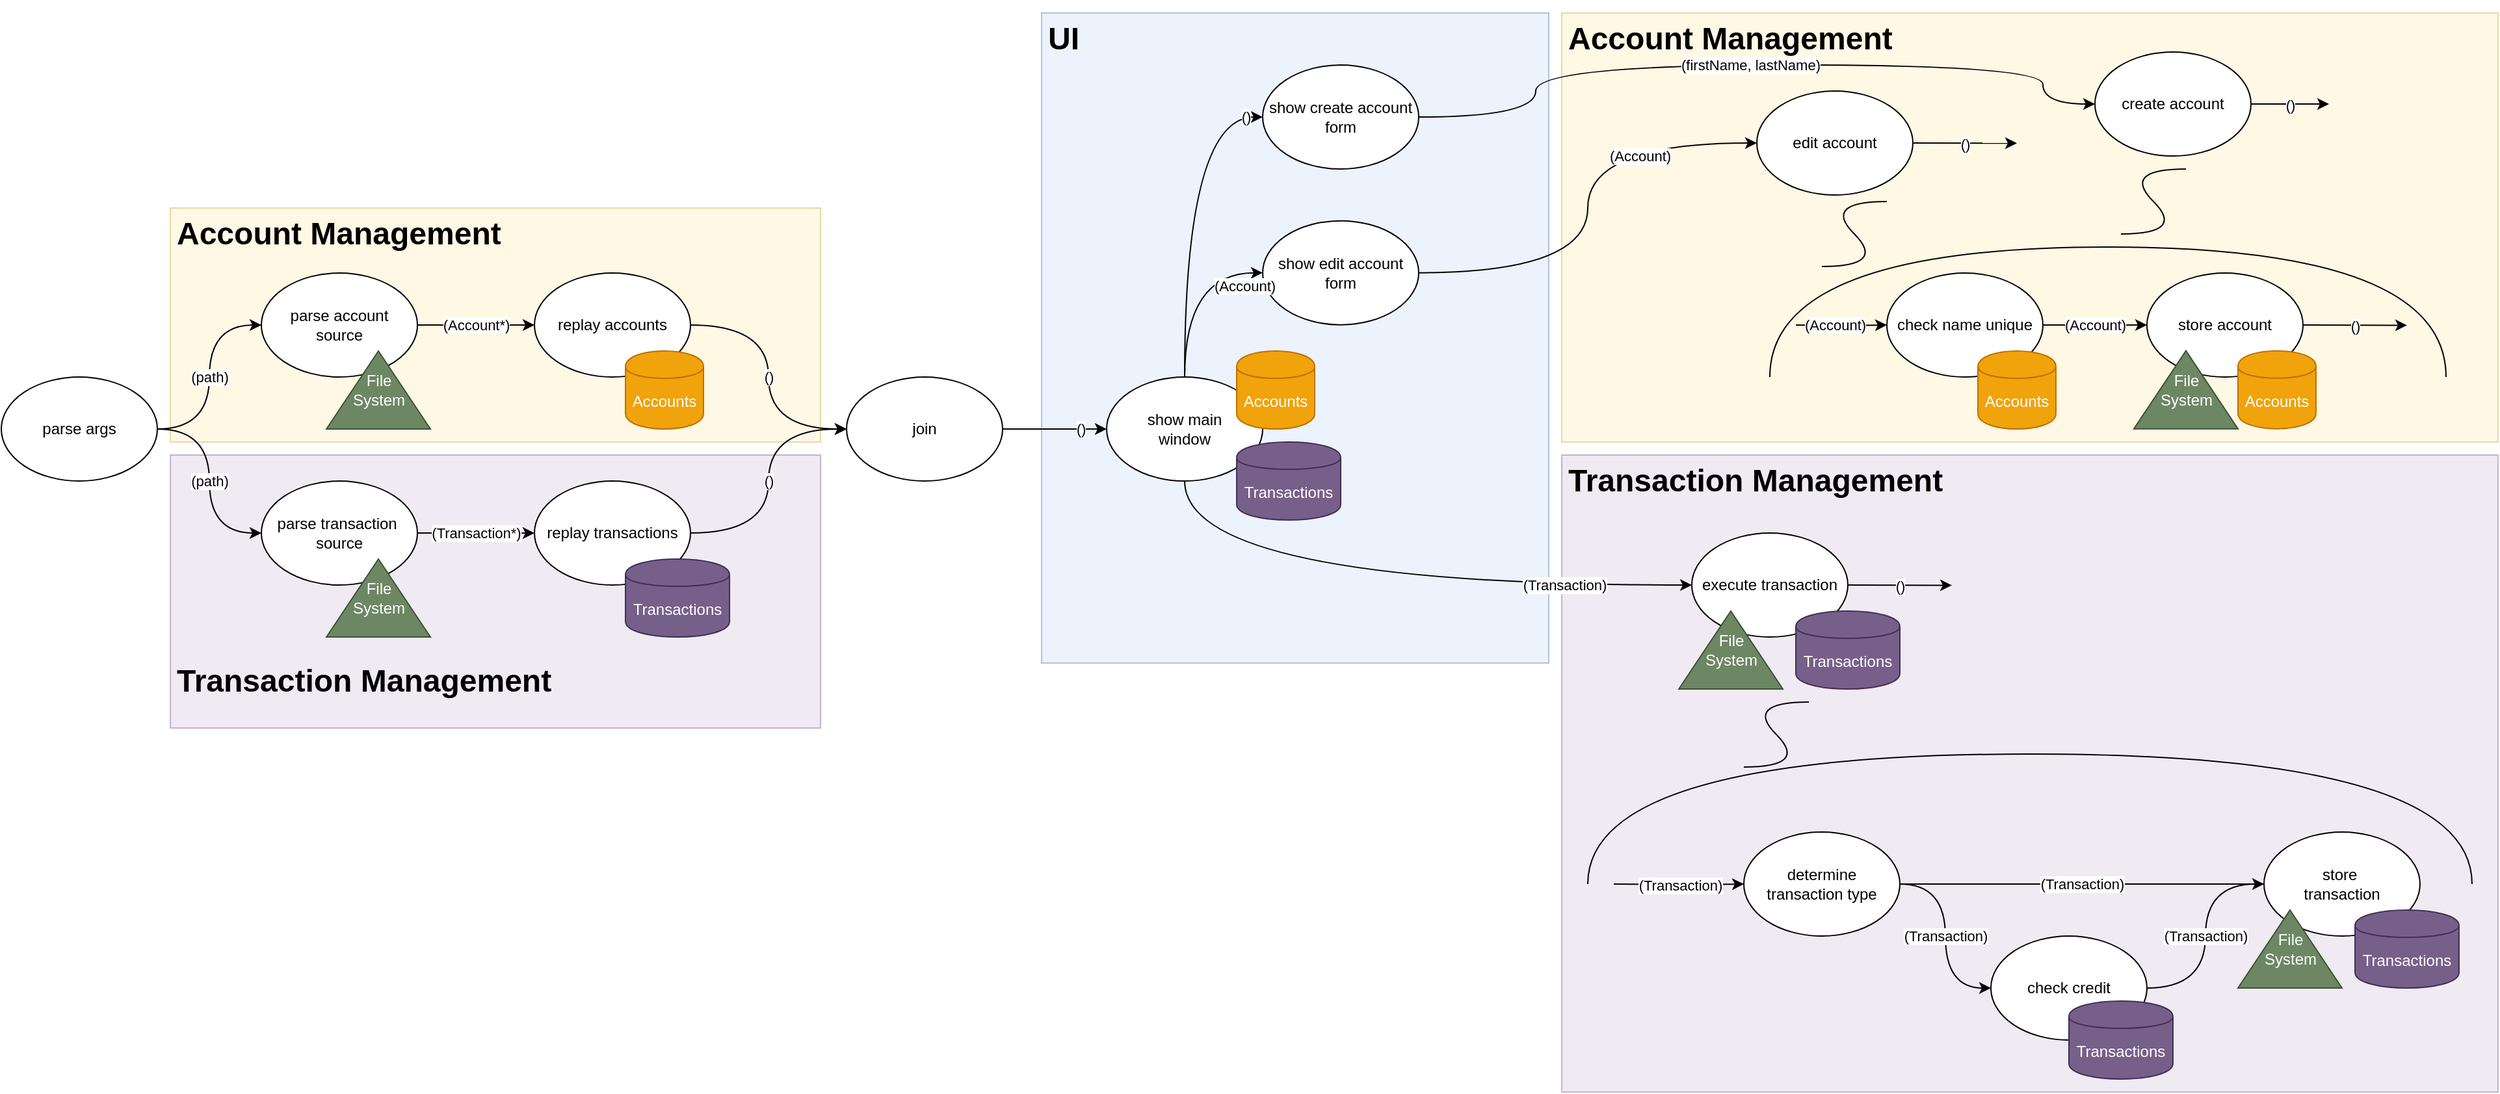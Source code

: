 <mxfile version="12.6.5" type="device"><diagram id="UuFMKqOc_4GAJXFM7MN-" name="Page-1"><mxGraphModel dx="918" dy="2002" grid="1" gridSize="10" guides="1" tooltips="1" connect="1" arrows="1" fold="1" page="1" pageScale="1" pageWidth="827" pageHeight="1169" math="0" shadow="0"><root><mxCell id="0"/><mxCell id="1" parent="0"/><mxCell id="9YYySCrU0qCCxlODrMaQ-2" value="&lt;h1&gt;Account Management&lt;/h1&gt;" style="text;html=1;strokeColor=#d6b656;fillColor=#fff2cc;spacing=5;spacingTop=-20;whiteSpace=wrap;overflow=hidden;rounded=0;shadow=0;comic=0;opacity=50;" vertex="1" parent="1"><mxGeometry x="160" y="-890" width="500" height="180" as="geometry"/></mxCell><mxCell id="9YYySCrU0qCCxlODrMaQ-1" value="&lt;h1&gt;Transaction Management&lt;/h1&gt;" style="text;html=1;strokeColor=#9673a6;fillColor=#e1d5e7;spacing=5;spacingTop=-20;whiteSpace=wrap;overflow=hidden;rounded=0;shadow=0;comic=0;opacity=50;labelPosition=center;verticalLabelPosition=middle;align=left;verticalAlign=bottom;" vertex="1" parent="1"><mxGeometry x="160" y="-700" width="500" height="210" as="geometry"/></mxCell><mxCell id="pogjdgx8DvleWzKwPH56-266" value="&lt;h1&gt;Transaction Management&lt;/h1&gt;" style="text;html=1;strokeColor=#9673a6;fillColor=#e1d5e7;spacing=5;spacingTop=-20;whiteSpace=wrap;overflow=hidden;rounded=0;shadow=0;comic=0;opacity=50;" parent="1" vertex="1"><mxGeometry x="1230" y="-700" width="720" height="490" as="geometry"/></mxCell><mxCell id="pogjdgx8DvleWzKwPH56-265" value="&lt;h1&gt;Account Management&lt;/h1&gt;" style="text;html=1;strokeColor=#d6b656;fillColor=#fff2cc;spacing=5;spacingTop=-20;whiteSpace=wrap;overflow=hidden;rounded=0;shadow=0;comic=0;opacity=50;" parent="1" vertex="1"><mxGeometry x="1230" y="-1040" width="720" height="330" as="geometry"/></mxCell><mxCell id="pogjdgx8DvleWzKwPH56-264" value="&lt;h1&gt;UI&lt;/h1&gt;" style="text;html=1;strokeColor=#6c8ebf;fillColor=#dae8fc;spacing=5;spacingTop=-20;whiteSpace=wrap;overflow=hidden;rounded=0;shadow=0;comic=0;opacity=50;" parent="1" vertex="1"><mxGeometry x="830" y="-1040" width="390" height="500" as="geometry"/></mxCell><mxCell id="pogjdgx8DvleWzKwPH56-162" value="(path)" style="edgeStyle=orthogonalEdgeStyle;rounded=0;orthogonalLoop=1;jettySize=auto;html=1;exitX=1;exitY=0.5;exitDx=0;exitDy=0;entryX=0;entryY=0.5;entryDx=0;entryDy=0;curved=1;" parent="1" source="pogjdgx8DvleWzKwPH56-160" target="pogjdgx8DvleWzKwPH56-161" edge="1"><mxGeometry relative="1" as="geometry"/></mxCell><mxCell id="pogjdgx8DvleWzKwPH56-190" value="(path)" style="rounded=0;orthogonalLoop=1;jettySize=auto;html=1;exitX=1;exitY=0.5;exitDx=0;exitDy=0;entryX=0;entryY=0.5;entryDx=0;entryDy=0;edgeStyle=orthogonalEdgeStyle;curved=1;" parent="1" source="pogjdgx8DvleWzKwPH56-160" target="pogjdgx8DvleWzKwPH56-184" edge="1"><mxGeometry relative="1" as="geometry"/></mxCell><mxCell id="pogjdgx8DvleWzKwPH56-160" value="parse args" style="ellipse;whiteSpace=wrap;html=1;" parent="1" vertex="1"><mxGeometry x="30" y="-760" width="120" height="80" as="geometry"/></mxCell><mxCell id="pogjdgx8DvleWzKwPH56-164" value="(Account*)" style="edgeStyle=orthogonalEdgeStyle;rounded=0;orthogonalLoop=1;jettySize=auto;html=1;exitX=1;exitY=0.5;exitDx=0;exitDy=0;entryX=0;entryY=0.5;entryDx=0;entryDy=0;" parent="1" source="pogjdgx8DvleWzKwPH56-161" target="pogjdgx8DvleWzKwPH56-165" edge="1"><mxGeometry relative="1" as="geometry"><mxPoint x="270" y="-800" as="targetPoint"/></mxGeometry></mxCell><mxCell id="pogjdgx8DvleWzKwPH56-161" value="parse account &lt;br&gt;source" style="ellipse;whiteSpace=wrap;html=1;" parent="1" vertex="1"><mxGeometry x="230" y="-840" width="120" height="80" as="geometry"/></mxCell><mxCell id="pogjdgx8DvleWzKwPH56-221" value="()" style="edgeStyle=orthogonalEdgeStyle;curved=1;rounded=0;orthogonalLoop=1;jettySize=auto;html=1;exitX=1;exitY=0.5;exitDx=0;exitDy=0;entryX=0;entryY=0.5;entryDx=0;entryDy=0;" parent="1" source="pogjdgx8DvleWzKwPH56-165" target="pogjdgx8DvleWzKwPH56-258" edge="1"><mxGeometry relative="1" as="geometry"/></mxCell><mxCell id="pogjdgx8DvleWzKwPH56-165" value="replay accounts" style="ellipse;whiteSpace=wrap;html=1;" parent="1" vertex="1"><mxGeometry x="440" y="-840" width="120" height="80" as="geometry"/></mxCell><mxCell id="pogjdgx8DvleWzKwPH56-171" value="File &lt;br&gt;System" style="verticalLabelPosition=middle;verticalAlign=middle;html=1;shape=mxgraph.basic.acute_triangle;dx=0.5;rounded=0;shadow=0;comic=0;horizontal=1;labelPosition=center;align=center;fillColor=#6d8764;strokeColor=#3A5431;fontColor=#ffffff;" parent="1" vertex="1"><mxGeometry x="280" y="-780" width="80" height="60" as="geometry"/></mxCell><mxCell id="pogjdgx8DvleWzKwPH56-196" value="()" style="edgeStyle=orthogonalEdgeStyle;curved=1;rounded=0;orthogonalLoop=1;jettySize=auto;html=1;exitX=1;exitY=0.5;exitDx=0;exitDy=0;" parent="1" source="pogjdgx8DvleWzKwPH56-173" edge="1"><mxGeometry relative="1" as="geometry"><mxPoint x="1820" y="-970" as="targetPoint"/></mxGeometry></mxCell><mxCell id="pogjdgx8DvleWzKwPH56-173" value="create account" style="ellipse;whiteSpace=wrap;html=1;" parent="1" vertex="1"><mxGeometry x="1640" y="-1010" width="120" height="80" as="geometry"/></mxCell><mxCell id="pogjdgx8DvleWzKwPH56-178" value="Accounts" style="shape=cylinder;whiteSpace=wrap;html=1;boundedLbl=1;backgroundOutline=1;rounded=0;shadow=0;comic=0;fillColor=#f0a30a;strokeColor=#BD7000;fontColor=#ffffff;" parent="1" vertex="1"><mxGeometry x="510" y="-780" width="60" height="60" as="geometry"/></mxCell><mxCell id="pogjdgx8DvleWzKwPH56-198" value="()" style="edgeStyle=orthogonalEdgeStyle;curved=1;rounded=0;orthogonalLoop=1;jettySize=auto;html=1;exitX=1;exitY=0.5;exitDx=0;exitDy=0;" parent="1" source="pogjdgx8DvleWzKwPH56-179" edge="1"><mxGeometry relative="1" as="geometry"><mxPoint x="1580" y="-939.83" as="targetPoint"/></mxGeometry></mxCell><mxCell id="pogjdgx8DvleWzKwPH56-179" value="edit account" style="ellipse;whiteSpace=wrap;html=1;" parent="1" vertex="1"><mxGeometry x="1380" y="-980" width="120" height="80" as="geometry"/></mxCell><mxCell id="pogjdgx8DvleWzKwPH56-181" value="(Account)" style="edgeStyle=orthogonalEdgeStyle;rounded=0;orthogonalLoop=1;jettySize=auto;html=1;entryX=0;entryY=0.5;entryDx=0;entryDy=0;exitX=1;exitY=0.5;exitDx=0;exitDy=0;curved=1;" parent="1" source="pogjdgx8DvleWzKwPH56-216" target="pogjdgx8DvleWzKwPH56-179" edge="1"><mxGeometry x="0.5" y="-10" relative="1" as="geometry"><mxPoint x="1490" y="-966.34" as="sourcePoint"/><mxPoint x="1630" y="-926.34" as="targetPoint"/><mxPoint as="offset"/></mxGeometry></mxCell><mxCell id="pogjdgx8DvleWzKwPH56-183" value="(Transaction*)" style="edgeStyle=orthogonalEdgeStyle;rounded=0;orthogonalLoop=1;jettySize=auto;html=1;exitX=1;exitY=0.5;exitDx=0;exitDy=0;entryX=0;entryY=0.5;entryDx=0;entryDy=0;" parent="1" source="pogjdgx8DvleWzKwPH56-184" target="pogjdgx8DvleWzKwPH56-187" edge="1"><mxGeometry relative="1" as="geometry"><mxPoint x="270" y="-640" as="targetPoint"/></mxGeometry></mxCell><mxCell id="pogjdgx8DvleWzKwPH56-184" value="parse transaction&amp;nbsp;&lt;br&gt;source" style="ellipse;whiteSpace=wrap;html=1;" parent="1" vertex="1"><mxGeometry x="230" y="-680" width="120" height="80" as="geometry"/></mxCell><mxCell id="pogjdgx8DvleWzKwPH56-222" value="()" style="edgeStyle=orthogonalEdgeStyle;curved=1;rounded=0;orthogonalLoop=1;jettySize=auto;html=1;exitX=1;exitY=0.5;exitDx=0;exitDy=0;entryX=0;entryY=0.5;entryDx=0;entryDy=0;" parent="1" source="pogjdgx8DvleWzKwPH56-187" target="pogjdgx8DvleWzKwPH56-258" edge="1"><mxGeometry relative="1" as="geometry"/></mxCell><mxCell id="pogjdgx8DvleWzKwPH56-187" value="replay transactions" style="ellipse;whiteSpace=wrap;html=1;" parent="1" vertex="1"><mxGeometry x="440" y="-680" width="120" height="80" as="geometry"/></mxCell><mxCell id="pogjdgx8DvleWzKwPH56-215" value="()" style="edgeStyle=orthogonalEdgeStyle;curved=1;rounded=0;orthogonalLoop=1;jettySize=auto;html=1;entryX=0;entryY=0.5;entryDx=0;entryDy=0;exitX=0.5;exitY=0;exitDx=0;exitDy=0;" parent="1" source="pogjdgx8DvleWzKwPH56-218" target="pogjdgx8DvleWzKwPH56-214" edge="1"><mxGeometry x="0.897" relative="1" as="geometry"><mxPoint x="1080" y="-1120" as="sourcePoint"/><mxPoint as="offset"/></mxGeometry></mxCell><mxCell id="pogjdgx8DvleWzKwPH56-188" value="File &lt;br&gt;System" style="verticalLabelPosition=middle;verticalAlign=middle;html=1;shape=mxgraph.basic.acute_triangle;dx=0.5;rounded=0;shadow=0;comic=0;horizontal=1;labelPosition=center;align=center;fillColor=#6d8764;strokeColor=#3A5431;fontColor=#ffffff;" parent="1" vertex="1"><mxGeometry x="280" y="-620" width="80" height="60" as="geometry"/></mxCell><mxCell id="pogjdgx8DvleWzKwPH56-189" value="Transactions" style="shape=cylinder;whiteSpace=wrap;html=1;boundedLbl=1;backgroundOutline=1;rounded=0;shadow=0;comic=0;fillColor=#76608a;strokeColor=#432D57;fontColor=#ffffff;" parent="1" vertex="1"><mxGeometry x="510" y="-620" width="80" height="60" as="geometry"/></mxCell><mxCell id="pogjdgx8DvleWzKwPH56-275" value="(firstName, lastName)" style="edgeStyle=orthogonalEdgeStyle;curved=1;rounded=0;orthogonalLoop=1;jettySize=auto;html=1;exitX=1;exitY=0.5;exitDx=0;exitDy=0;entryX=0;entryY=0.5;entryDx=0;entryDy=0;endArrow=classic;endFill=1;" parent="1" source="pogjdgx8DvleWzKwPH56-214" target="pogjdgx8DvleWzKwPH56-173" edge="1"><mxGeometry relative="1" as="geometry"><Array as="points"><mxPoint x="1210" y="-960"/><mxPoint x="1210" y="-1000"/><mxPoint x="1600" y="-1000"/><mxPoint x="1600" y="-970"/></Array></mxGeometry></mxCell><mxCell id="pogjdgx8DvleWzKwPH56-214" value="show create account form" style="ellipse;whiteSpace=wrap;html=1;" parent="1" vertex="1"><mxGeometry x="1000" y="-1000" width="120" height="80" as="geometry"/></mxCell><mxCell id="pogjdgx8DvleWzKwPH56-216" value="show edit account form" style="ellipse;whiteSpace=wrap;html=1;" parent="1" vertex="1"><mxGeometry x="1000" y="-880.17" width="120" height="80" as="geometry"/></mxCell><mxCell id="pogjdgx8DvleWzKwPH56-217" value="(Account)" style="edgeStyle=orthogonalEdgeStyle;curved=1;rounded=0;orthogonalLoop=1;jettySize=auto;html=1;entryX=0;entryY=0.5;entryDx=0;entryDy=0;exitX=0.5;exitY=0;exitDx=0;exitDy=0;" parent="1" source="pogjdgx8DvleWzKwPH56-218" target="pogjdgx8DvleWzKwPH56-216" edge="1"><mxGeometry x="0.794" y="-10" relative="1" as="geometry"><mxPoint x="1080" y="-960" as="sourcePoint"/><mxPoint x="1140.0" y="-970" as="targetPoint"/><mxPoint as="offset"/></mxGeometry></mxCell><mxCell id="pogjdgx8DvleWzKwPH56-218" value="show main &lt;br&gt;window" style="ellipse;whiteSpace=wrap;html=1;" parent="1" vertex="1"><mxGeometry x="880" y="-760" width="120" height="80" as="geometry"/></mxCell><mxCell id="pogjdgx8DvleWzKwPH56-226" value="(Transaction)" style="edgeStyle=orthogonalEdgeStyle;curved=1;rounded=0;orthogonalLoop=1;jettySize=auto;html=1;exitX=0.5;exitY=1;exitDx=0;exitDy=0;entryX=0;entryY=0.5;entryDx=0;entryDy=0;" parent="1" source="pogjdgx8DvleWzKwPH56-218" target="pogjdgx8DvleWzKwPH56-225" edge="1"><mxGeometry x="0.583" relative="1" as="geometry"><mxPoint as="offset"/><mxPoint x="1120" y="-600" as="sourcePoint"/></mxGeometry></mxCell><mxCell id="pogjdgx8DvleWzKwPH56-257" value="()" style="edgeStyle=orthogonalEdgeStyle;curved=1;rounded=0;orthogonalLoop=1;jettySize=auto;html=1;exitX=1;exitY=0.5;exitDx=0;exitDy=0;endArrow=classic;endFill=1;" parent="1" source="pogjdgx8DvleWzKwPH56-225" edge="1"><mxGeometry relative="1" as="geometry"><mxPoint x="1530" y="-599.759" as="targetPoint"/></mxGeometry></mxCell><mxCell id="pogjdgx8DvleWzKwPH56-225" value="execute transaction" style="ellipse;whiteSpace=wrap;html=1;" parent="1" vertex="1"><mxGeometry x="1330" y="-640" width="120" height="80" as="geometry"/></mxCell><mxCell id="pogjdgx8DvleWzKwPH56-227" value="Accounts" style="shape=cylinder;whiteSpace=wrap;html=1;boundedLbl=1;backgroundOutline=1;rounded=0;shadow=0;comic=0;fillColor=#f0a30a;strokeColor=#BD7000;fontColor=#ffffff;" parent="1" vertex="1"><mxGeometry x="980" y="-780" width="60" height="60" as="geometry"/></mxCell><mxCell id="pogjdgx8DvleWzKwPH56-231" value="(Transaction)" style="edgeStyle=orthogonalEdgeStyle;rounded=0;orthogonalLoop=1;jettySize=auto;html=1;entryX=0;entryY=0.5;entryDx=0;entryDy=0;exitX=1;exitY=0.5;exitDx=0;exitDy=0;curved=1;" parent="1" source="pogjdgx8DvleWzKwPH56-233" target="pogjdgx8DvleWzKwPH56-243" edge="1"><mxGeometry relative="1" as="geometry"><mxPoint x="1810" y="-370.42" as="sourcePoint"/><mxPoint x="1650.0" y="-370" as="targetPoint"/><mxPoint as="offset"/></mxGeometry></mxCell><mxCell id="pogjdgx8DvleWzKwPH56-248" value="(Transaction)" style="edgeStyle=orthogonalEdgeStyle;curved=1;rounded=0;orthogonalLoop=1;jettySize=auto;html=1;exitX=1;exitY=0.5;exitDx=0;exitDy=0;entryX=0;entryY=0.5;entryDx=0;entryDy=0;endArrow=none;endFill=0;" parent="1" source="pogjdgx8DvleWzKwPH56-233" target="pogjdgx8DvleWzKwPH56-236" edge="1"><mxGeometry relative="1" as="geometry"/></mxCell><mxCell id="pogjdgx8DvleWzKwPH56-233" value="determine &lt;br&gt;transaction type" style="ellipse;whiteSpace=wrap;html=1;" parent="1" vertex="1"><mxGeometry x="1370" y="-410" width="120" height="80" as="geometry"/></mxCell><mxCell id="pogjdgx8DvleWzKwPH56-192" value="File &lt;br&gt;System" style="verticalLabelPosition=middle;verticalAlign=middle;html=1;shape=mxgraph.basic.acute_triangle;dx=0.5;rounded=0;shadow=0;comic=0;horizontal=1;labelPosition=center;align=center;fillColor=#6d8764;strokeColor=#3A5431;fontColor=#ffffff;" parent="1" vertex="1"><mxGeometry x="1320" y="-580" width="80" height="60" as="geometry"/></mxCell><mxCell id="pogjdgx8DvleWzKwPH56-195" value="Transactions" style="shape=cylinder;whiteSpace=wrap;html=1;boundedLbl=1;backgroundOutline=1;rounded=0;shadow=0;comic=0;fillColor=#76608a;strokeColor=#432D57;fontColor=#ffffff;" parent="1" vertex="1"><mxGeometry x="1410" y="-580" width="80" height="60" as="geometry"/></mxCell><mxCell id="pogjdgx8DvleWzKwPH56-236" value="store&amp;nbsp;&lt;br&gt;transaction" style="ellipse;whiteSpace=wrap;html=1;" parent="1" vertex="1"><mxGeometry x="1770" y="-410.0" width="120" height="80" as="geometry"/></mxCell><mxCell id="pogjdgx8DvleWzKwPH56-213" value="Transactions" style="shape=cylinder;whiteSpace=wrap;html=1;boundedLbl=1;backgroundOutline=1;rounded=0;shadow=0;comic=0;fillColor=#76608a;strokeColor=#432D57;fontColor=#ffffff;" parent="1" vertex="1"><mxGeometry x="1840" y="-350.0" width="80" height="60" as="geometry"/></mxCell><mxCell id="pogjdgx8DvleWzKwPH56-211" value="File &lt;br&gt;System" style="verticalLabelPosition=middle;verticalAlign=middle;html=1;shape=mxgraph.basic.acute_triangle;dx=0.5;rounded=0;shadow=0;comic=0;horizontal=1;labelPosition=center;align=center;fillColor=#6d8764;strokeColor=#3A5431;fontColor=#ffffff;" parent="1" vertex="1"><mxGeometry x="1750" y="-350.0" width="80" height="60" as="geometry"/></mxCell><mxCell id="pogjdgx8DvleWzKwPH56-239" value="" style="curved=1;endArrow=none;html=1;endFill=0;" parent="1" edge="1"><mxGeometry width="50" height="50" relative="1" as="geometry"><mxPoint x="1370" y="-460" as="sourcePoint"/><mxPoint x="1420" y="-510" as="targetPoint"/><Array as="points"><mxPoint x="1420" y="-460"/><mxPoint x="1370" y="-510"/></Array></mxGeometry></mxCell><mxCell id="pogjdgx8DvleWzKwPH56-240" value="" style="endArrow=none;html=1;edgeStyle=orthogonalEdgeStyle;curved=1;" parent="1" edge="1"><mxGeometry width="50" height="50" relative="1" as="geometry"><mxPoint x="1250" y="-370" as="sourcePoint"/><mxPoint x="1930" y="-370" as="targetPoint"/><Array as="points"><mxPoint x="1250" y="-470"/><mxPoint x="1930" y="-470"/></Array></mxGeometry></mxCell><mxCell id="pogjdgx8DvleWzKwPH56-242" value="(Transaction)" style="edgeStyle=orthogonalEdgeStyle;curved=1;rounded=0;orthogonalLoop=1;jettySize=auto;html=1;exitX=1;exitY=0.5;exitDx=0;exitDy=0;entryX=0;entryY=0.5;entryDx=0;entryDy=0;" parent="1" source="pogjdgx8DvleWzKwPH56-243" target="pogjdgx8DvleWzKwPH56-236" edge="1"><mxGeometry relative="1" as="geometry"><mxPoint x="1890.0" y="-190" as="targetPoint"/><mxPoint as="offset"/></mxGeometry></mxCell><mxCell id="pogjdgx8DvleWzKwPH56-243" value="check credit" style="ellipse;whiteSpace=wrap;html=1;" parent="1" vertex="1"><mxGeometry x="1560" y="-330.0" width="120" height="80" as="geometry"/></mxCell><mxCell id="pogjdgx8DvleWzKwPH56-245" value="Transactions" style="shape=cylinder;whiteSpace=wrap;html=1;boundedLbl=1;backgroundOutline=1;rounded=0;shadow=0;comic=0;fillColor=#76608a;strokeColor=#432D57;fontColor=#ffffff;" parent="1" vertex="1"><mxGeometry x="1620" y="-280.0" width="80" height="60" as="geometry"/></mxCell><mxCell id="pogjdgx8DvleWzKwPH56-247" value="(Transaction)" style="edgeStyle=orthogonalEdgeStyle;rounded=0;orthogonalLoop=1;jettySize=auto;html=1;entryX=0;entryY=0.5;entryDx=0;entryDy=0;curved=1;" parent="1" target="pogjdgx8DvleWzKwPH56-233" edge="1"><mxGeometry relative="1" as="geometry"><mxPoint x="1270" y="-370" as="sourcePoint"/><mxPoint x="1340.0" y="-490" as="targetPoint"/><mxPoint as="offset"/></mxGeometry></mxCell><mxCell id="pogjdgx8DvleWzKwPH56-255" value="(Account)" style="edgeStyle=orthogonalEdgeStyle;curved=1;rounded=0;orthogonalLoop=1;jettySize=auto;html=1;exitX=1;exitY=0.5;exitDx=0;exitDy=0;entryX=0;entryY=0.5;entryDx=0;entryDy=0;endArrow=classic;endFill=1;" parent="1" source="pogjdgx8DvleWzKwPH56-250" target="pogjdgx8DvleWzKwPH56-253" edge="1"><mxGeometry relative="1" as="geometry"/></mxCell><mxCell id="pogjdgx8DvleWzKwPH56-250" value="check name unique" style="ellipse;whiteSpace=wrap;html=1;" parent="1" vertex="1"><mxGeometry x="1480" y="-840" width="120" height="80" as="geometry"/></mxCell><mxCell id="pogjdgx8DvleWzKwPH56-251" value="Accounts" style="shape=cylinder;whiteSpace=wrap;html=1;boundedLbl=1;backgroundOutline=1;rounded=0;shadow=0;comic=0;fillColor=#f0a30a;strokeColor=#BD7000;fontColor=#ffffff;" parent="1" vertex="1"><mxGeometry x="1550" y="-780" width="60" height="60" as="geometry"/></mxCell><mxCell id="pogjdgx8DvleWzKwPH56-256" value="()" style="edgeStyle=orthogonalEdgeStyle;curved=1;rounded=0;orthogonalLoop=1;jettySize=auto;html=1;exitX=1;exitY=0.5;exitDx=0;exitDy=0;endArrow=classic;endFill=1;" parent="1" source="pogjdgx8DvleWzKwPH56-253" edge="1"><mxGeometry relative="1" as="geometry"><mxPoint x="1880" y="-799.759" as="targetPoint"/></mxGeometry></mxCell><mxCell id="pogjdgx8DvleWzKwPH56-253" value="store account" style="ellipse;whiteSpace=wrap;html=1;" parent="1" vertex="1"><mxGeometry x="1680" y="-840" width="120" height="80" as="geometry"/></mxCell><mxCell id="pogjdgx8DvleWzKwPH56-175" value="File &lt;br&gt;System" style="verticalLabelPosition=middle;verticalAlign=middle;html=1;shape=mxgraph.basic.acute_triangle;dx=0.5;rounded=0;shadow=0;comic=0;horizontal=1;labelPosition=center;align=center;fillColor=#6d8764;strokeColor=#3A5431;fontColor=#ffffff;" parent="1" vertex="1"><mxGeometry x="1670" y="-780.17" width="80" height="60" as="geometry"/></mxCell><mxCell id="pogjdgx8DvleWzKwPH56-177" value="Accounts" style="shape=cylinder;whiteSpace=wrap;html=1;boundedLbl=1;backgroundOutline=1;rounded=0;shadow=0;comic=0;fillColor=#f0a30a;strokeColor=#BD7000;fontColor=#ffffff;" parent="1" vertex="1"><mxGeometry x="1750" y="-780.17" width="60" height="60" as="geometry"/></mxCell><mxCell id="pogjdgx8DvleWzKwPH56-259" value="()" style="edgeStyle=orthogonalEdgeStyle;curved=1;rounded=0;orthogonalLoop=1;jettySize=auto;html=1;exitX=1;exitY=0.5;exitDx=0;exitDy=0;entryX=0;entryY=0.5;entryDx=0;entryDy=0;endArrow=classic;endFill=1;" parent="1" source="pogjdgx8DvleWzKwPH56-258" target="pogjdgx8DvleWzKwPH56-218" edge="1"><mxGeometry x="0.5" relative="1" as="geometry"><mxPoint as="offset"/></mxGeometry></mxCell><mxCell id="pogjdgx8DvleWzKwPH56-258" value="join" style="ellipse;whiteSpace=wrap;html=1;" parent="1" vertex="1"><mxGeometry x="680" y="-760" width="120" height="80" as="geometry"/></mxCell><mxCell id="pogjdgx8DvleWzKwPH56-260" value="Transactions" style="shape=cylinder;whiteSpace=wrap;html=1;boundedLbl=1;backgroundOutline=1;rounded=0;shadow=0;comic=0;fillColor=#76608a;strokeColor=#432D57;fontColor=#ffffff;" parent="1" vertex="1"><mxGeometry x="980" y="-710" width="80" height="60" as="geometry"/></mxCell><mxCell id="pogjdgx8DvleWzKwPH56-271" value="" style="endArrow=none;html=1;edgeStyle=orthogonalEdgeStyle;curved=1;" parent="1" edge="1"><mxGeometry width="50" height="50" relative="1" as="geometry"><mxPoint x="1390" y="-760" as="sourcePoint"/><mxPoint x="1910" y="-760" as="targetPoint"/><Array as="points"><mxPoint x="1390" y="-760"/><mxPoint x="1390" y="-860"/><mxPoint x="1910" y="-860"/></Array></mxGeometry></mxCell><mxCell id="pogjdgx8DvleWzKwPH56-272" value="" style="curved=1;endArrow=none;html=1;endFill=0;" parent="1" edge="1"><mxGeometry width="50" height="50" relative="1" as="geometry"><mxPoint x="1480" y="-895.0" as="sourcePoint"/><mxPoint x="1430" y="-845.0" as="targetPoint"/><Array as="points"><mxPoint x="1430" y="-895.0"/><mxPoint x="1480" y="-845.0"/></Array></mxGeometry></mxCell><mxCell id="pogjdgx8DvleWzKwPH56-273" value="" style="curved=1;endArrow=none;html=1;endFill=0;" parent="1" edge="1"><mxGeometry width="50" height="50" relative="1" as="geometry"><mxPoint x="1710" y="-920" as="sourcePoint"/><mxPoint x="1660" y="-870" as="targetPoint"/><Array as="points"><mxPoint x="1660" y="-920.0"/><mxPoint x="1710" y="-870.0"/></Array></mxGeometry></mxCell><mxCell id="pogjdgx8DvleWzKwPH56-277" value="(Account)" style="edgeStyle=orthogonalEdgeStyle;curved=1;rounded=0;orthogonalLoop=1;jettySize=auto;html=1;entryX=0;entryY=0.5;entryDx=0;entryDy=0;endArrow=classic;endFill=1;" parent="1" target="pogjdgx8DvleWzKwPH56-250" edge="1"><mxGeometry x="-0.143" relative="1" as="geometry"><mxPoint x="1410" y="-800" as="sourcePoint"/><mxPoint x="1460.0" y="-800.86" as="targetPoint"/><mxPoint as="offset"/></mxGeometry></mxCell></root></mxGraphModel></diagram></mxfile>